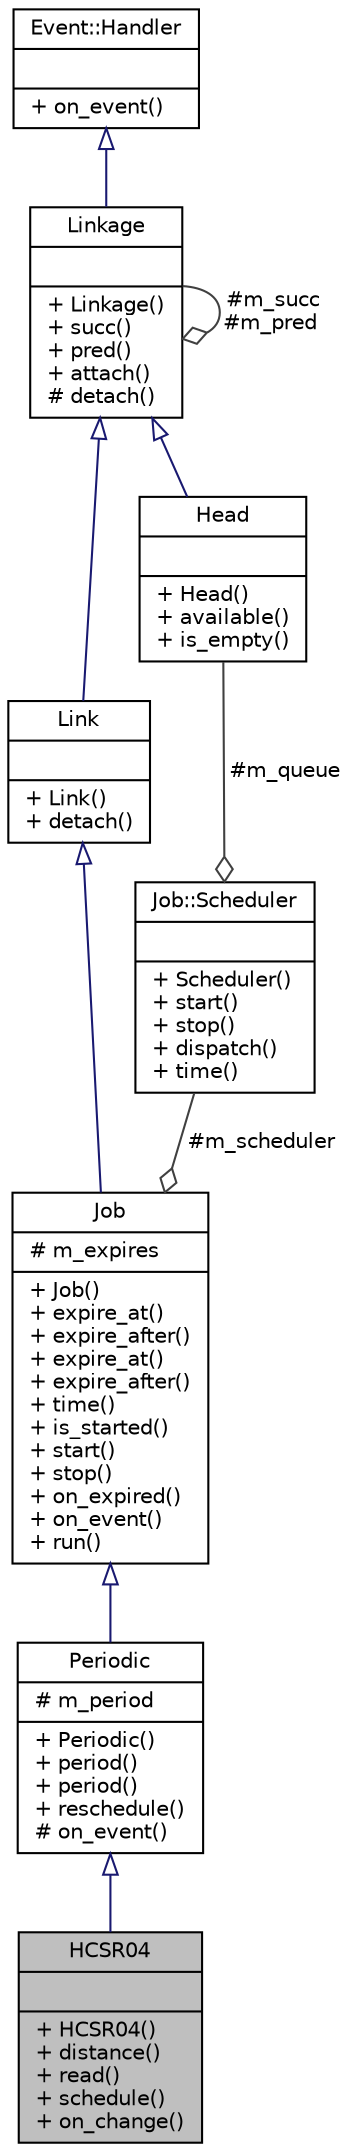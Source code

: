 digraph "HCSR04"
{
  edge [fontname="Helvetica",fontsize="10",labelfontname="Helvetica",labelfontsize="10"];
  node [fontname="Helvetica",fontsize="10",shape=record];
  Node1 [label="{HCSR04\n||+ HCSR04()\l+ distance()\l+ read()\l+ schedule()\l+ on_change()\l}",height=0.2,width=0.4,color="black", fillcolor="grey75", style="filled", fontcolor="black"];
  Node2 -> Node1 [dir="back",color="midnightblue",fontsize="10",style="solid",arrowtail="onormal",fontname="Helvetica"];
  Node2 [label="{Periodic\n|# m_period\l|+ Periodic()\l+ period()\l+ period()\l+ reschedule()\l# on_event()\l}",height=0.2,width=0.4,color="black", fillcolor="white", style="filled",URL="$da/d6a/classPeriodic.html"];
  Node3 -> Node2 [dir="back",color="midnightblue",fontsize="10",style="solid",arrowtail="onormal",fontname="Helvetica"];
  Node3 [label="{Job\n|# m_expires\l|+ Job()\l+ expire_at()\l+ expire_after()\l+ expire_at()\l+ expire_after()\l+ time()\l+ is_started()\l+ start()\l+ stop()\l+ on_expired()\l+ on_event()\l+ run()\l}",height=0.2,width=0.4,color="black", fillcolor="white", style="filled",URL="$da/d10/classJob.html"];
  Node4 -> Node3 [dir="back",color="midnightblue",fontsize="10",style="solid",arrowtail="onormal",fontname="Helvetica"];
  Node4 [label="{Link\n||+ Link()\l+ detach()\l}",height=0.2,width=0.4,color="black", fillcolor="white", style="filled",URL="$d5/d19/classLink.html"];
  Node5 -> Node4 [dir="back",color="midnightblue",fontsize="10",style="solid",arrowtail="onormal",fontname="Helvetica"];
  Node5 [label="{Linkage\n||+ Linkage()\l+ succ()\l+ pred()\l+ attach()\l# detach()\l}",height=0.2,width=0.4,color="black", fillcolor="white", style="filled",URL="$df/d43/classLinkage.html"];
  Node6 -> Node5 [dir="back",color="midnightblue",fontsize="10",style="solid",arrowtail="onormal",fontname="Helvetica"];
  Node6 [label="{Event::Handler\n||+ on_event()\l}",height=0.2,width=0.4,color="black", fillcolor="white", style="filled",URL="$d3/d51/classEvent_1_1Handler.html"];
  Node5 -> Node5 [color="grey25",fontsize="10",style="solid",label=" #m_succ\n#m_pred" ,arrowhead="odiamond",fontname="Helvetica"];
  Node7 -> Node3 [color="grey25",fontsize="10",style="solid",label=" #m_scheduler" ,arrowhead="odiamond",fontname="Helvetica"];
  Node7 [label="{Job::Scheduler\n||+ Scheduler()\l+ start()\l+ stop()\l+ dispatch()\l+ time()\l}",height=0.2,width=0.4,color="black", fillcolor="white", style="filled",URL="$d0/d85/classJob_1_1Scheduler.html"];
  Node8 -> Node7 [color="grey25",fontsize="10",style="solid",label=" #m_queue" ,arrowhead="odiamond",fontname="Helvetica"];
  Node8 [label="{Head\n||+ Head()\l+ available()\l+ is_empty()\l}",height=0.2,width=0.4,color="black", fillcolor="white", style="filled",URL="$d7/d6b/classHead.html"];
  Node5 -> Node8 [dir="back",color="midnightblue",fontsize="10",style="solid",arrowtail="onormal",fontname="Helvetica"];
}
